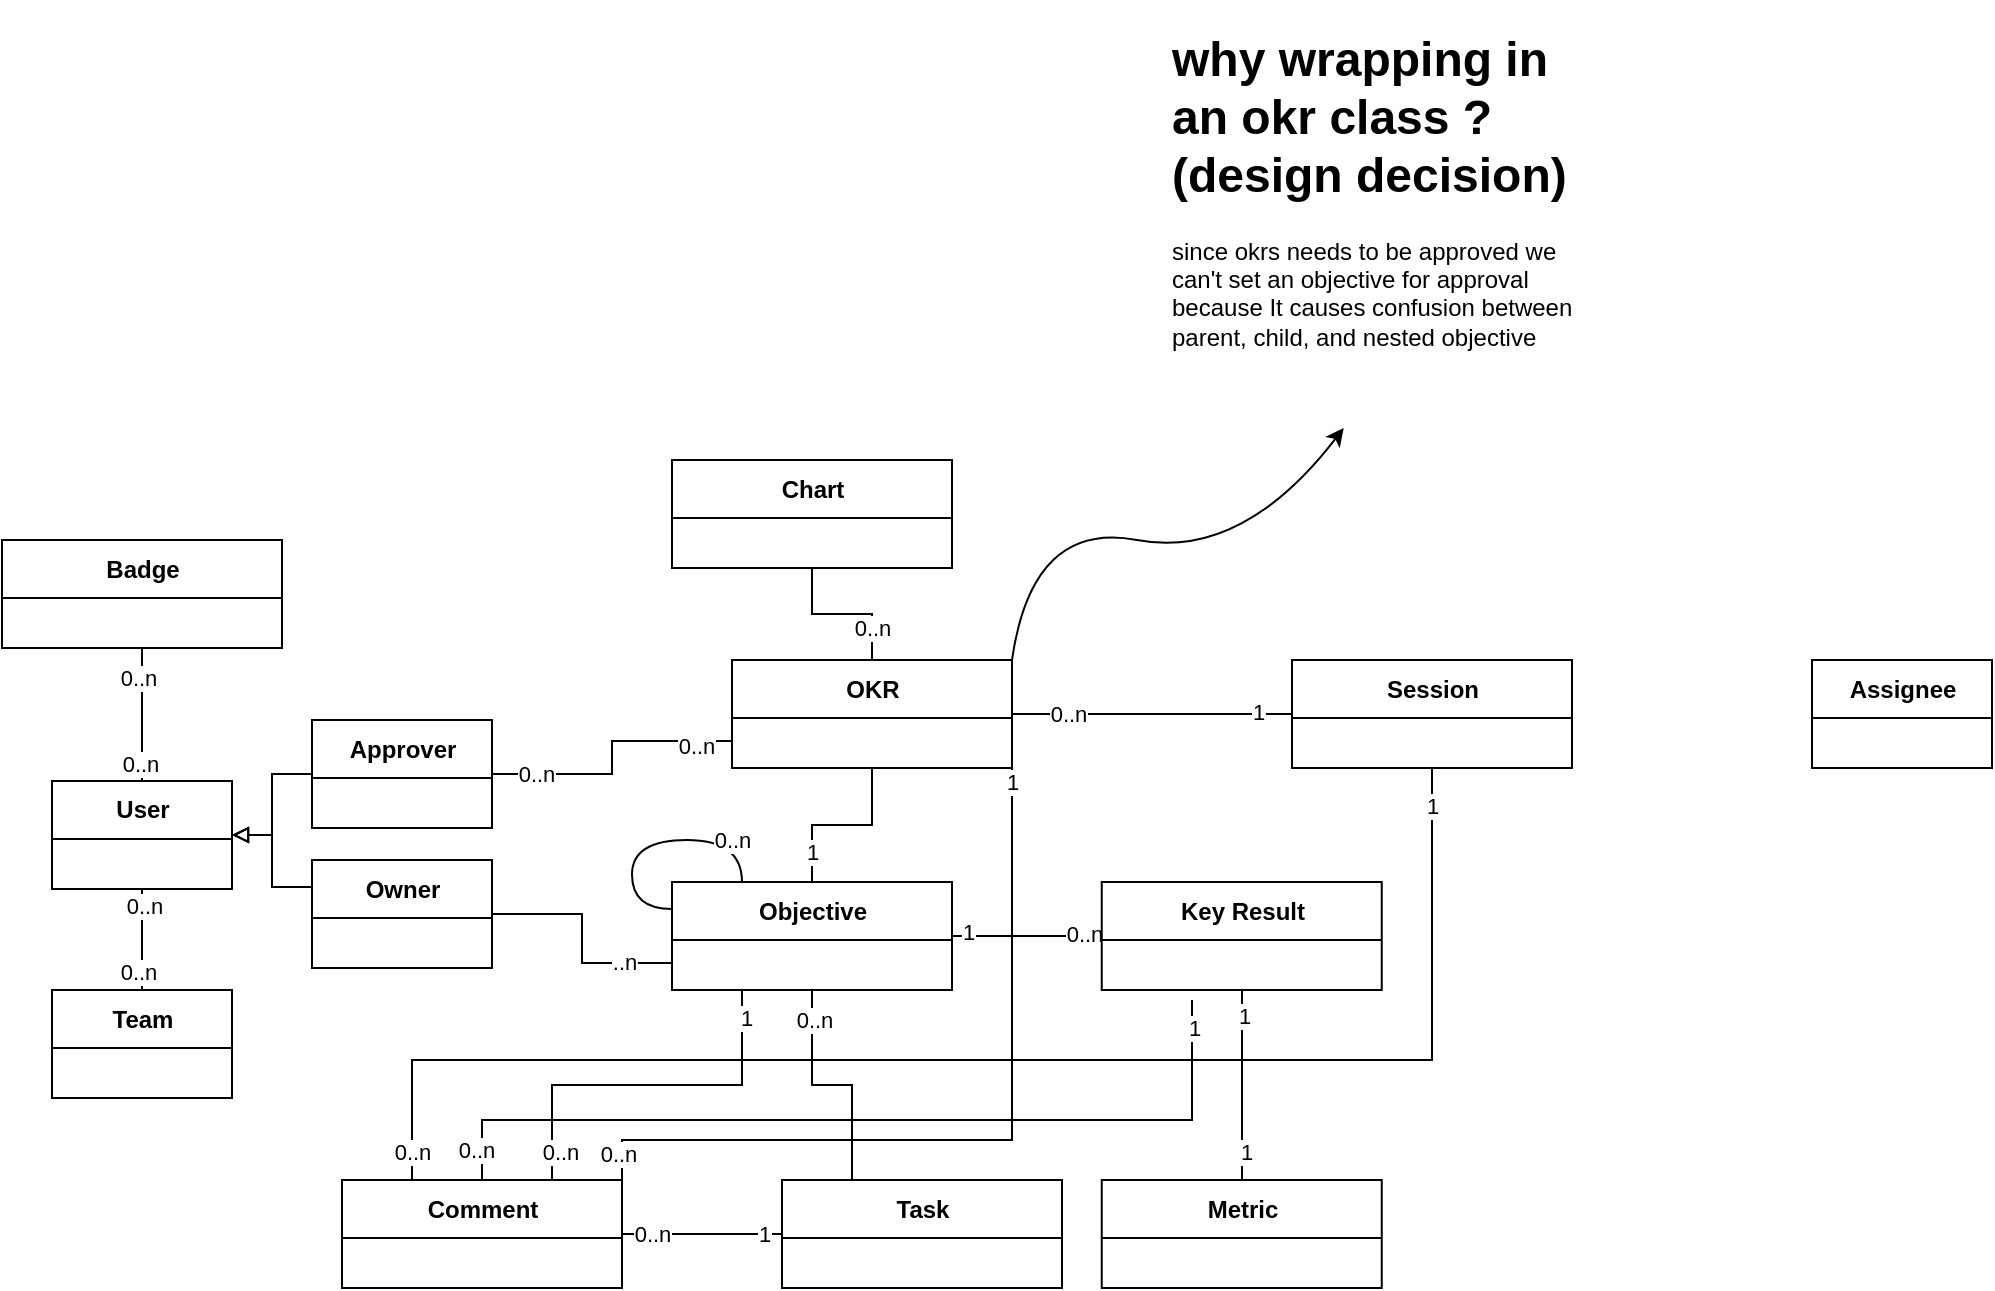 <mxfile version="17.0.0" type="github">
  <diagram id="W5ZfDLvo8_gCMa8vNS1i" name="Page-1">
    <mxGraphModel dx="1869" dy="1716" grid="1" gridSize="10" guides="1" tooltips="1" connect="1" arrows="1" fold="1" page="1" pageScale="1" pageWidth="850" pageHeight="1100" math="0" shadow="0">
      <root>
        <mxCell id="0" />
        <mxCell id="1" parent="0" />
        <mxCell id="dLR3dukY0bsqCnxzX5Ph-73" style="edgeStyle=elbowEdgeStyle;rounded=0;orthogonalLoop=1;jettySize=auto;elbow=vertical;html=1;entryX=0.5;entryY=0;entryDx=0;entryDy=0;endArrow=none;endFill=0;" edge="1" parent="1" source="dLR3dukY0bsqCnxzX5Ph-20" target="dLR3dukY0bsqCnxzX5Ph-38">
          <mxGeometry relative="1" as="geometry" />
        </mxCell>
        <mxCell id="dLR3dukY0bsqCnxzX5Ph-134" value="1" style="edgeLabel;html=1;align=center;verticalAlign=middle;resizable=0;points=[];fontSize=11;fontFamily=Helvetica;fontColor=default;" vertex="1" connectable="0" parent="dLR3dukY0bsqCnxzX5Ph-73">
          <mxGeometry x="0.746" relative="1" as="geometry">
            <mxPoint y="-4" as="offset" />
          </mxGeometry>
        </mxCell>
        <mxCell id="dLR3dukY0bsqCnxzX5Ph-100" style="edgeStyle=elbowEdgeStyle;shape=connector;rounded=0;orthogonalLoop=1;jettySize=auto;html=1;exitX=1;exitY=0.5;exitDx=0;exitDy=0;entryX=0;entryY=0.5;entryDx=0;entryDy=0;labelBackgroundColor=default;fontFamily=Helvetica;fontSize=11;fontColor=default;startArrow=none;startFill=0;endArrow=none;endFill=0;strokeColor=default;" edge="1" parent="1" source="dLR3dukY0bsqCnxzX5Ph-20" target="dLR3dukY0bsqCnxzX5Ph-27">
          <mxGeometry relative="1" as="geometry" />
        </mxCell>
        <mxCell id="dLR3dukY0bsqCnxzX5Ph-104" value="1" style="edgeLabel;html=1;align=center;verticalAlign=middle;resizable=0;points=[];fontSize=11;fontFamily=Helvetica;fontColor=default;" vertex="1" connectable="0" parent="dLR3dukY0bsqCnxzX5Ph-100">
          <mxGeometry x="0.882" y="1" relative="1" as="geometry">
            <mxPoint x="-9" as="offset" />
          </mxGeometry>
        </mxCell>
        <mxCell id="dLR3dukY0bsqCnxzX5Ph-105" value="0..n" style="edgeLabel;html=1;align=center;verticalAlign=middle;resizable=0;points=[];fontSize=11;fontFamily=Helvetica;fontColor=default;" vertex="1" connectable="0" parent="dLR3dukY0bsqCnxzX5Ph-100">
          <mxGeometry x="-0.782" relative="1" as="geometry">
            <mxPoint x="12" as="offset" />
          </mxGeometry>
        </mxCell>
        <mxCell id="dLR3dukY0bsqCnxzX5Ph-20" value="OKR" style="swimlane;fontStyle=1;align=center;verticalAlign=middle;childLayout=stackLayout;horizontal=1;startSize=29;horizontalStack=0;resizeParent=1;resizeParentMax=0;resizeLast=0;collapsible=0;marginBottom=0;html=1;" vertex="1" parent="1">
          <mxGeometry x="210" y="220" width="140" height="54" as="geometry" />
        </mxCell>
        <mxCell id="dLR3dukY0bsqCnxzX5Ph-69" style="edgeStyle=orthogonalEdgeStyle;rounded=0;orthogonalLoop=1;jettySize=auto;html=1;exitX=0;exitY=0.5;exitDx=0;exitDy=0;endArrow=none;endFill=0;" edge="1" parent="1" source="dLR3dukY0bsqCnxzX5Ph-23" target="dLR3dukY0bsqCnxzX5Ph-38">
          <mxGeometry relative="1" as="geometry" />
        </mxCell>
        <mxCell id="dLR3dukY0bsqCnxzX5Ph-70" value="0..n" style="edgeLabel;html=1;align=center;verticalAlign=middle;resizable=0;points=[];" vertex="1" connectable="0" parent="dLR3dukY0bsqCnxzX5Ph-69">
          <mxGeometry x="-0.766" y="-1" relative="1" as="geometry">
            <mxPoint as="offset" />
          </mxGeometry>
        </mxCell>
        <mxCell id="dLR3dukY0bsqCnxzX5Ph-71" value="1" style="edgeLabel;html=1;align=center;verticalAlign=middle;resizable=0;points=[];" vertex="1" connectable="0" parent="dLR3dukY0bsqCnxzX5Ph-69">
          <mxGeometry x="0.787" y="-2" relative="1" as="geometry">
            <mxPoint as="offset" />
          </mxGeometry>
        </mxCell>
        <mxCell id="dLR3dukY0bsqCnxzX5Ph-23" value="Key Result&lt;span style=&quot;color: rgba(0 , 0 , 0 , 0) ; font-family: monospace ; font-size: 0px ; font-weight: 400&quot;&gt;%3CmxGraphModel%3E%3Croot%3E%3CmxCell%20id%3D%220%22%2F%3E%3CmxCell%20id%3D%221%22%20parent%3D%220%22%2F%3E%3CmxCell%20id%3D%222%22%20value%3D%22OKR%22%20style%3D%22swimlane%3BfontStyle%3D1%3Balign%3Dcenter%3BverticalAlign%3Dmiddle%3BchildLayout%3DstackLayout%3Bhorizontal%3D1%3BstartSize%3D29%3BhorizontalStack%3D0%3BresizeParent%3D1%3BresizeParentMax%3D0%3BresizeLast%3D0%3Bcollapsible%3D0%3BmarginBottom%3D0%3Bhtml%3D1%3B%22%20vertex%3D%221%22%20parent%3D%221%22%3E%3CmxGeometry%20x%3D%22230%22%20y%3D%22270%22%20width%3D%22140%22%20height%3D%2254%22%20as%3D%22geometry%22%2F%3E%3C%2FmxCell%3E%3C%2Froot%3E%3C%2FmxGraphModel%3E&lt;/span&gt;&lt;span style=&quot;color: rgba(0 , 0 , 0 , 0) ; font-family: monospace ; font-size: 0px ; font-weight: 400&quot;&gt;%3CmxGraphModel%3E%3Croot%3E%3CmxCell%20id%3D%220%22%2F%3E%3CmxCell%20id%3D%221%22%20parent%3D%220%22%2F%3E%3CmxCell%20id%3D%222%22%20value%3D%22OKR%22%20style%3D%22swimlane%3BfontStyle%3D1%3Balign%3Dcenter%3BverticalAlign%3Dmiddle%3BchildLayout%3DstackLayout%3Bhorizontal%3D1%3BstartSize%3D29%3BhorizontalStack%3D0%3BresizeParent%3D1%3BresizeParentMax%3D0%3BresizeLast%3D0%3Bcollapsible%3D0%3BmarginBottom%3D0%3Bhtml%3D1%3B%22%20vertex%3D%221%22%20parent%3D%221%22%3E%3CmxGeometry%20x%3D%22230%22%20y%3D%22270%22%20width%3D%22140%22%20height%3D%2254%22%20as%3D%22geometry%22%2F%3E%3C%2FmxCell%3E%3C%2Froot%3E%3C%2FmxGraphModel%3E&lt;/span&gt;" style="swimlane;fontStyle=1;align=center;verticalAlign=middle;childLayout=stackLayout;horizontal=1;startSize=29;horizontalStack=0;resizeParent=1;resizeParentMax=0;resizeLast=0;collapsible=0;marginBottom=0;html=1;" vertex="1" parent="1">
          <mxGeometry x="394.87" y="331" width="140" height="54" as="geometry" />
        </mxCell>
        <mxCell id="dLR3dukY0bsqCnxzX5Ph-27" value="Session" style="swimlane;fontStyle=1;align=center;verticalAlign=middle;childLayout=stackLayout;horizontal=1;startSize=29;horizontalStack=0;resizeParent=1;resizeParentMax=0;resizeLast=0;collapsible=0;marginBottom=0;html=1;" vertex="1" parent="1">
          <mxGeometry x="490" y="220" width="140" height="54" as="geometry" />
        </mxCell>
        <mxCell id="dLR3dukY0bsqCnxzX5Ph-96" style="edgeStyle=elbowEdgeStyle;shape=connector;rounded=0;orthogonalLoop=1;jettySize=auto;html=1;exitX=0.5;exitY=1;exitDx=0;exitDy=0;entryX=0.5;entryY=0;entryDx=0;entryDy=0;labelBackgroundColor=default;fontFamily=Helvetica;fontSize=11;fontColor=default;startArrow=none;startFill=0;endArrow=none;endFill=0;strokeColor=default;" edge="1" parent="1" source="dLR3dukY0bsqCnxzX5Ph-28" target="dLR3dukY0bsqCnxzX5Ph-77">
          <mxGeometry relative="1" as="geometry" />
        </mxCell>
        <mxCell id="dLR3dukY0bsqCnxzX5Ph-131" value="0..n" style="edgeLabel;html=1;align=center;verticalAlign=middle;resizable=0;points=[];fontSize=11;fontFamily=Helvetica;fontColor=default;" vertex="1" connectable="0" parent="dLR3dukY0bsqCnxzX5Ph-96">
          <mxGeometry x="0.645" y="-2" relative="1" as="geometry">
            <mxPoint as="offset" />
          </mxGeometry>
        </mxCell>
        <mxCell id="dLR3dukY0bsqCnxzX5Ph-132" value="0..n" style="edgeLabel;html=1;align=center;verticalAlign=middle;resizable=0;points=[];fontSize=11;fontFamily=Helvetica;fontColor=default;" vertex="1" connectable="0" parent="dLR3dukY0bsqCnxzX5Ph-96">
          <mxGeometry x="-0.682" y="1" relative="1" as="geometry">
            <mxPoint as="offset" />
          </mxGeometry>
        </mxCell>
        <mxCell id="dLR3dukY0bsqCnxzX5Ph-28" value="User&lt;span style=&quot;color: rgba(0 , 0 , 0 , 0) ; font-family: monospace ; font-size: 0px ; font-weight: 400&quot;&gt;%3CmxGraphModel%3E%3Croot%3E%3CmxCell%20id%3D%220%22%2F%3E%3CmxCell%20id%3D%221%22%20parent%3D%220%22%2F%3E%3CmxCell%20id%3D%222%22%20value%3D%22Key%20Result%26lt%3Bspan%20style%3D%26quot%3Bcolor%3A%20rgba(0%20%2C%200%20%2C%200%20%2C%200)%20%3B%20font-family%3A%20monospace%20%3B%20font-size%3A%200px%20%3B%20font-weight%3A%20400%26quot%3B%26gt%3B%253CmxGraphModel%253E%253Croot%253E%253CmxCell%2520id%253D%25220%2522%252F%253E%253CmxCell%2520id%253D%25221%2522%2520parent%253D%25220%2522%252F%253E%253CmxCell%2520id%253D%25222%2522%2520value%253D%2522OKR%2522%2520style%253D%2522swimlane%253BfontStyle%253D1%253Balign%253Dcenter%253BverticalAlign%253Dmiddle%253BchildLayout%253DstackLayout%253Bhorizontal%253D1%253BstartSize%253D29%253BhorizontalStack%253D0%253BresizeParent%253D1%253BresizeParentMax%253D0%253BresizeLast%253D0%253Bcollapsible%253D0%253BmarginBottom%253D0%253Bhtml%253D1%253B%2522%2520vertex%253D%25221%2522%2520parent%253D%25221%2522%253E%253CmxGeometry%2520x%253D%2522230%2522%2520y%253D%2522270%2522%2520width%253D%2522140%2522%2520height%253D%252254%2522%2520as%253D%2522geometry%2522%252F%253E%253C%252FmxCell%253E%253C%252Froot%253E%253C%252FmxGraphModel%253E%26lt%3B%2Fspan%26gt%3B%26lt%3Bspan%20style%3D%26quot%3Bcolor%3A%20rgba(0%20%2C%200%20%2C%200%20%2C%200)%20%3B%20font-family%3A%20monospace%20%3B%20font-size%3A%200px%20%3B%20font-weight%3A%20400%26quot%3B%26gt%3B%253CmxGraphModel%253E%253Croot%253E%253CmxCell%2520id%253D%25220%2522%252F%253E%253CmxCell%2520id%253D%25221%2522%2520parent%253D%25220%2522%252F%253E%253CmxCell%2520id%253D%25222%2522%2520value%253D%2522OKR%2522%2520style%253D%2522swimlane%253BfontStyle%253D1%253Balign%253Dcenter%253BverticalAlign%253Dmiddle%253BchildLayout%253DstackLayout%253Bhorizontal%253D1%253BstartSize%253D29%253BhorizontalStack%253D0%253BresizeParent%253D1%253BresizeParentMax%253D0%253BresizeLast%253D0%253Bcollapsible%253D0%253BmarginBottom%253D0%253Bhtml%253D1%253B%2522%2520vertex%253D%25221%2522%2520parent%253D%25221%2522%253E%253CmxGeometry%2520x%253D%2522230%2522%2520y%253D%2522270%2522%2520width%253D%2522140%2522%2520height%253D%252254%2522%2520as%253D%2522geometry%2522%252F%253E%253C%252FmxCell%253E%253C%252Froot%253E%253C%252FmxGraphModel%253E%26lt%3B%2Fspan%26gt%3B%22%20style%3D%22swimlane%3BfontStyle%3D1%3Balign%3Dcenter%3BverticalAlign%3Dmiddle%3BchildLayout%3DstackLayout%3Bhorizontal%3D1%3BstartSize%3D29%3BhorizontalStack%3D0%3BresizeParent%3D1%3BresizeParentMax%3D0%3BresizeLast%3D0%3Bcollapsible%3D0%3BmarginBottom%3D0%3Bhtml%3D1%3B%22%20vertex%3D%221%22%20parent%3D%221%22%3E%3CmxGeometry%20x%3D%22500%22%20y%3D%22350%22%20width%3D%22140%22%20height%3D%2254%22%20as%3D%22geometry%22%2F%3E%3C%2FmxCell%3E%3C%2Froot%3E%3C%2FmxGraphModel%3E&lt;/span&gt;" style="swimlane;fontStyle=1;align=center;verticalAlign=middle;childLayout=stackLayout;horizontal=1;startSize=29;horizontalStack=0;resizeParent=1;resizeParentMax=0;resizeLast=0;collapsible=0;marginBottom=0;html=1;" vertex="1" parent="1">
          <mxGeometry x="-130" y="280.5" width="90" height="54" as="geometry" />
        </mxCell>
        <mxCell id="dLR3dukY0bsqCnxzX5Ph-62" style="edgeStyle=elbowEdgeStyle;rounded=0;orthogonalLoop=1;jettySize=auto;html=1;entryX=0;entryY=0.75;entryDx=0;entryDy=0;endArrow=none;endFill=0;exitX=1;exitY=0.5;exitDx=0;exitDy=0;" edge="1" parent="1" source="dLR3dukY0bsqCnxzX5Ph-29" target="dLR3dukY0bsqCnxzX5Ph-38">
          <mxGeometry relative="1" as="geometry" />
        </mxCell>
        <mxCell id="dLR3dukY0bsqCnxzX5Ph-65" value="..n" style="edgeLabel;html=1;align=center;verticalAlign=middle;resizable=0;points=[];" vertex="1" connectable="0" parent="dLR3dukY0bsqCnxzX5Ph-62">
          <mxGeometry x="0.901" y="1" relative="1" as="geometry">
            <mxPoint x="-19" as="offset" />
          </mxGeometry>
        </mxCell>
        <mxCell id="dLR3dukY0bsqCnxzX5Ph-98" style="edgeStyle=elbowEdgeStyle;shape=connector;rounded=0;orthogonalLoop=1;jettySize=auto;html=1;exitX=0;exitY=0.25;exitDx=0;exitDy=0;entryX=1;entryY=0.5;entryDx=0;entryDy=0;labelBackgroundColor=default;fontFamily=Helvetica;fontSize=11;fontColor=default;startArrow=none;startFill=0;endArrow=block;endFill=0;strokeColor=default;" edge="1" parent="1" source="dLR3dukY0bsqCnxzX5Ph-29" target="dLR3dukY0bsqCnxzX5Ph-28">
          <mxGeometry relative="1" as="geometry" />
        </mxCell>
        <mxCell id="dLR3dukY0bsqCnxzX5Ph-29" value="Owner" style="swimlane;fontStyle=1;align=center;verticalAlign=middle;childLayout=stackLayout;horizontal=1;startSize=29;horizontalStack=0;resizeParent=1;resizeParentMax=0;resizeLast=0;collapsible=0;marginBottom=0;html=1;" vertex="1" parent="1">
          <mxGeometry y="320" width="90" height="54" as="geometry" />
        </mxCell>
        <mxCell id="dLR3dukY0bsqCnxzX5Ph-30" value="Assignee" style="swimlane;fontStyle=1;align=center;verticalAlign=middle;childLayout=stackLayout;horizontal=1;startSize=29;horizontalStack=0;resizeParent=1;resizeParentMax=0;resizeLast=0;collapsible=0;marginBottom=0;html=1;" vertex="1" parent="1">
          <mxGeometry x="750" y="220" width="90" height="54" as="geometry" />
        </mxCell>
        <mxCell id="dLR3dukY0bsqCnxzX5Ph-118" style="edgeStyle=elbowEdgeStyle;shape=connector;rounded=0;orthogonalLoop=1;jettySize=auto;elbow=vertical;html=1;entryX=0.5;entryY=0;entryDx=0;entryDy=0;labelBackgroundColor=default;fontFamily=Helvetica;fontSize=11;fontColor=default;startArrow=none;startFill=0;endArrow=none;endFill=0;strokeColor=default;" edge="1" parent="1" source="dLR3dukY0bsqCnxzX5Ph-31" target="dLR3dukY0bsqCnxzX5Ph-28">
          <mxGeometry relative="1" as="geometry" />
        </mxCell>
        <mxCell id="dLR3dukY0bsqCnxzX5Ph-119" value="0..n" style="edgeLabel;html=1;align=center;verticalAlign=middle;resizable=0;points=[];fontSize=11;fontFamily=Helvetica;fontColor=default;" vertex="1" connectable="0" parent="dLR3dukY0bsqCnxzX5Ph-118">
          <mxGeometry x="0.725" y="-1" relative="1" as="geometry">
            <mxPoint as="offset" />
          </mxGeometry>
        </mxCell>
        <mxCell id="dLR3dukY0bsqCnxzX5Ph-120" value="0..n" style="edgeLabel;html=1;align=center;verticalAlign=middle;resizable=0;points=[];fontSize=11;fontFamily=Helvetica;fontColor=default;" vertex="1" connectable="0" parent="dLR3dukY0bsqCnxzX5Ph-118">
          <mxGeometry x="-0.549" y="-2" relative="1" as="geometry">
            <mxPoint as="offset" />
          </mxGeometry>
        </mxCell>
        <mxCell id="dLR3dukY0bsqCnxzX5Ph-31" value="Badge" style="swimlane;fontStyle=1;align=center;verticalAlign=middle;childLayout=stackLayout;horizontal=1;startSize=29;horizontalStack=0;resizeParent=1;resizeParentMax=0;resizeLast=0;collapsible=0;marginBottom=0;html=1;" vertex="1" parent="1">
          <mxGeometry x="-155" y="160" width="140" height="54" as="geometry" />
        </mxCell>
        <mxCell id="dLR3dukY0bsqCnxzX5Ph-112" style="edgeStyle=elbowEdgeStyle;shape=connector;rounded=0;orthogonalLoop=1;jettySize=auto;html=1;exitX=0.75;exitY=0;exitDx=0;exitDy=0;entryX=0.25;entryY=1;entryDx=0;entryDy=0;labelBackgroundColor=default;fontFamily=Helvetica;fontSize=11;fontColor=default;startArrow=none;startFill=0;endArrow=none;endFill=0;strokeColor=default;elbow=vertical;" edge="1" parent="1" source="dLR3dukY0bsqCnxzX5Ph-32" target="dLR3dukY0bsqCnxzX5Ph-38">
          <mxGeometry relative="1" as="geometry" />
        </mxCell>
        <mxCell id="dLR3dukY0bsqCnxzX5Ph-113" value="1" style="edgeLabel;html=1;align=center;verticalAlign=middle;resizable=0;points=[];fontSize=11;fontFamily=Helvetica;fontColor=default;" vertex="1" connectable="0" parent="dLR3dukY0bsqCnxzX5Ph-112">
          <mxGeometry x="0.859" y="-2" relative="1" as="geometry">
            <mxPoint as="offset" />
          </mxGeometry>
        </mxCell>
        <mxCell id="dLR3dukY0bsqCnxzX5Ph-114" value="0..n" style="edgeLabel;html=1;align=center;verticalAlign=middle;resizable=0;points=[];fontSize=11;fontFamily=Helvetica;fontColor=default;" vertex="1" connectable="0" parent="dLR3dukY0bsqCnxzX5Ph-112">
          <mxGeometry x="-0.849" y="-4" relative="1" as="geometry">
            <mxPoint as="offset" />
          </mxGeometry>
        </mxCell>
        <mxCell id="dLR3dukY0bsqCnxzX5Ph-115" style="edgeStyle=elbowEdgeStyle;shape=connector;rounded=0;orthogonalLoop=1;jettySize=auto;elbow=vertical;html=1;entryX=0;entryY=0.5;entryDx=0;entryDy=0;labelBackgroundColor=default;fontFamily=Helvetica;fontSize=11;fontColor=default;startArrow=none;startFill=0;endArrow=none;endFill=0;strokeColor=default;" edge="1" parent="1" source="dLR3dukY0bsqCnxzX5Ph-32" target="dLR3dukY0bsqCnxzX5Ph-33">
          <mxGeometry relative="1" as="geometry">
            <Array as="points">
              <mxPoint x="180" y="507" />
            </Array>
          </mxGeometry>
        </mxCell>
        <mxCell id="dLR3dukY0bsqCnxzX5Ph-124" value="0..n" style="edgeLabel;html=1;align=center;verticalAlign=middle;resizable=0;points=[];fontSize=11;fontFamily=Helvetica;fontColor=default;" vertex="1" connectable="0" parent="dLR3dukY0bsqCnxzX5Ph-115">
          <mxGeometry x="-0.054" y="1" relative="1" as="geometry">
            <mxPoint x="-23" y="1" as="offset" />
          </mxGeometry>
        </mxCell>
        <mxCell id="dLR3dukY0bsqCnxzX5Ph-125" value="1" style="edgeLabel;html=1;align=center;verticalAlign=middle;resizable=0;points=[];fontSize=11;fontFamily=Helvetica;fontColor=default;" vertex="1" connectable="0" parent="dLR3dukY0bsqCnxzX5Ph-115">
          <mxGeometry x="0.776" relative="1" as="geometry">
            <mxPoint as="offset" />
          </mxGeometry>
        </mxCell>
        <mxCell id="dLR3dukY0bsqCnxzX5Ph-126" style="edgeStyle=elbowEdgeStyle;shape=connector;rounded=0;orthogonalLoop=1;jettySize=auto;elbow=vertical;html=1;exitX=0.5;exitY=0;exitDx=0;exitDy=0;labelBackgroundColor=default;fontFamily=Helvetica;fontSize=11;fontColor=default;startArrow=none;startFill=0;endArrow=none;endFill=0;strokeColor=default;" edge="1" parent="1" source="dLR3dukY0bsqCnxzX5Ph-32">
          <mxGeometry relative="1" as="geometry">
            <mxPoint x="440" y="390" as="targetPoint" />
            <Array as="points">
              <mxPoint x="260" y="450" />
            </Array>
          </mxGeometry>
        </mxCell>
        <mxCell id="dLR3dukY0bsqCnxzX5Ph-127" value="1" style="edgeLabel;html=1;align=center;verticalAlign=middle;resizable=0;points=[];fontSize=11;fontFamily=Helvetica;fontColor=default;" vertex="1" connectable="0" parent="dLR3dukY0bsqCnxzX5Ph-126">
          <mxGeometry x="0.939" y="-1" relative="1" as="geometry">
            <mxPoint as="offset" />
          </mxGeometry>
        </mxCell>
        <mxCell id="dLR3dukY0bsqCnxzX5Ph-128" value="0..n" style="edgeLabel;html=1;align=center;verticalAlign=middle;resizable=0;points=[];fontSize=11;fontFamily=Helvetica;fontColor=default;" vertex="1" connectable="0" parent="dLR3dukY0bsqCnxzX5Ph-126">
          <mxGeometry x="-0.93" y="3" relative="1" as="geometry">
            <mxPoint as="offset" />
          </mxGeometry>
        </mxCell>
        <mxCell id="dLR3dukY0bsqCnxzX5Ph-135" style="edgeStyle=elbowEdgeStyle;shape=connector;rounded=0;orthogonalLoop=1;jettySize=auto;elbow=vertical;html=1;exitX=0.25;exitY=0;exitDx=0;exitDy=0;entryX=0.5;entryY=1;entryDx=0;entryDy=0;labelBackgroundColor=default;fontFamily=Helvetica;fontSize=11;fontColor=default;startArrow=none;startFill=0;endArrow=none;endFill=0;strokeColor=default;" edge="1" parent="1" source="dLR3dukY0bsqCnxzX5Ph-32" target="dLR3dukY0bsqCnxzX5Ph-27">
          <mxGeometry relative="1" as="geometry">
            <Array as="points">
              <mxPoint x="250" y="420" />
            </Array>
          </mxGeometry>
        </mxCell>
        <mxCell id="dLR3dukY0bsqCnxzX5Ph-136" value="1" style="edgeLabel;html=1;align=center;verticalAlign=middle;resizable=0;points=[];fontSize=11;fontFamily=Helvetica;fontColor=default;" vertex="1" connectable="0" parent="dLR3dukY0bsqCnxzX5Ph-135">
          <mxGeometry x="0.949" relative="1" as="geometry">
            <mxPoint as="offset" />
          </mxGeometry>
        </mxCell>
        <mxCell id="dLR3dukY0bsqCnxzX5Ph-137" value="0..n" style="edgeLabel;html=1;align=center;verticalAlign=middle;resizable=0;points=[];fontSize=11;fontFamily=Helvetica;fontColor=default;" vertex="1" connectable="0" parent="dLR3dukY0bsqCnxzX5Ph-135">
          <mxGeometry x="-0.96" relative="1" as="geometry">
            <mxPoint as="offset" />
          </mxGeometry>
        </mxCell>
        <mxCell id="dLR3dukY0bsqCnxzX5Ph-138" style="edgeStyle=elbowEdgeStyle;shape=connector;rounded=0;orthogonalLoop=1;jettySize=auto;elbow=vertical;html=1;exitX=1;exitY=0;exitDx=0;exitDy=0;labelBackgroundColor=default;fontFamily=Helvetica;fontSize=11;fontColor=default;startArrow=none;startFill=0;endArrow=none;endFill=0;strokeColor=default;entryX=1;entryY=1;entryDx=0;entryDy=0;" edge="1" parent="1" source="dLR3dukY0bsqCnxzX5Ph-32" target="dLR3dukY0bsqCnxzX5Ph-20">
          <mxGeometry relative="1" as="geometry">
            <mxPoint x="340" y="270" as="targetPoint" />
            <Array as="points">
              <mxPoint x="240" y="460" />
            </Array>
          </mxGeometry>
        </mxCell>
        <mxCell id="dLR3dukY0bsqCnxzX5Ph-139" value="0..n" style="edgeLabel;html=1;align=center;verticalAlign=middle;resizable=0;points=[];fontSize=11;fontFamily=Helvetica;fontColor=default;" vertex="1" connectable="0" parent="dLR3dukY0bsqCnxzX5Ph-138">
          <mxGeometry x="-0.934" y="2" relative="1" as="geometry">
            <mxPoint as="offset" />
          </mxGeometry>
        </mxCell>
        <mxCell id="dLR3dukY0bsqCnxzX5Ph-140" value="1" style="edgeLabel;html=1;align=center;verticalAlign=middle;resizable=0;points=[];fontSize=11;fontFamily=Helvetica;fontColor=default;" vertex="1" connectable="0" parent="dLR3dukY0bsqCnxzX5Ph-138">
          <mxGeometry x="0.964" relative="1" as="geometry">
            <mxPoint as="offset" />
          </mxGeometry>
        </mxCell>
        <mxCell id="dLR3dukY0bsqCnxzX5Ph-32" value="Comment" style="swimlane;fontStyle=1;align=center;verticalAlign=middle;childLayout=stackLayout;horizontal=1;startSize=29;horizontalStack=0;resizeParent=1;resizeParentMax=0;resizeLast=0;collapsible=0;marginBottom=0;html=1;" vertex="1" parent="1">
          <mxGeometry x="15" y="480" width="140" height="54" as="geometry" />
        </mxCell>
        <mxCell id="dLR3dukY0bsqCnxzX5Ph-33" value="Task" style="swimlane;fontStyle=1;align=center;verticalAlign=middle;childLayout=stackLayout;horizontal=1;startSize=29;horizontalStack=0;resizeParent=1;resizeParentMax=0;resizeLast=0;collapsible=0;marginBottom=0;html=1;" vertex="1" parent="1">
          <mxGeometry x="235" y="480" width="140" height="54" as="geometry" />
        </mxCell>
        <mxCell id="dLR3dukY0bsqCnxzX5Ph-74" style="edgeStyle=elbowEdgeStyle;rounded=0;orthogonalLoop=1;jettySize=auto;html=1;endArrow=none;endFill=0;entryX=0;entryY=0.75;entryDx=0;entryDy=0;exitX=1;exitY=0.5;exitDx=0;exitDy=0;" edge="1" parent="1" source="dLR3dukY0bsqCnxzX5Ph-35" target="dLR3dukY0bsqCnxzX5Ph-20">
          <mxGeometry relative="1" as="geometry" />
        </mxCell>
        <mxCell id="dLR3dukY0bsqCnxzX5Ph-75" value="0..n" style="edgeLabel;html=1;align=center;verticalAlign=middle;resizable=0;points=[];" vertex="1" connectable="0" parent="dLR3dukY0bsqCnxzX5Ph-74">
          <mxGeometry x="0.876" y="-2" relative="1" as="geometry">
            <mxPoint x="-10" as="offset" />
          </mxGeometry>
        </mxCell>
        <mxCell id="dLR3dukY0bsqCnxzX5Ph-76" value="0..n" style="edgeLabel;html=1;align=center;verticalAlign=middle;resizable=0;points=[];" vertex="1" connectable="0" parent="dLR3dukY0bsqCnxzX5Ph-74">
          <mxGeometry x="-0.838" relative="1" as="geometry">
            <mxPoint x="11" as="offset" />
          </mxGeometry>
        </mxCell>
        <mxCell id="dLR3dukY0bsqCnxzX5Ph-97" style="edgeStyle=elbowEdgeStyle;shape=connector;rounded=0;orthogonalLoop=1;jettySize=auto;html=1;exitX=0;exitY=0.5;exitDx=0;exitDy=0;entryX=1;entryY=0.5;entryDx=0;entryDy=0;labelBackgroundColor=default;fontFamily=Helvetica;fontSize=11;fontColor=default;startArrow=none;startFill=0;endArrow=block;endFill=0;strokeColor=default;" edge="1" parent="1" source="dLR3dukY0bsqCnxzX5Ph-35" target="dLR3dukY0bsqCnxzX5Ph-28">
          <mxGeometry relative="1" as="geometry" />
        </mxCell>
        <mxCell id="dLR3dukY0bsqCnxzX5Ph-35" value="Approver" style="swimlane;fontStyle=1;align=center;verticalAlign=middle;childLayout=stackLayout;horizontal=1;startSize=29;horizontalStack=0;resizeParent=1;resizeParentMax=0;resizeLast=0;collapsible=0;marginBottom=0;html=1;" vertex="1" parent="1">
          <mxGeometry y="250" width="90" height="54" as="geometry" />
        </mxCell>
        <mxCell id="dLR3dukY0bsqCnxzX5Ph-107" style="edgeStyle=elbowEdgeStyle;shape=connector;rounded=0;orthogonalLoop=1;jettySize=auto;html=1;entryX=0.5;entryY=1;entryDx=0;entryDy=0;labelBackgroundColor=default;fontFamily=Helvetica;fontSize=11;fontColor=default;startArrow=none;startFill=0;endArrow=none;endFill=0;strokeColor=default;" edge="1" parent="1" source="dLR3dukY0bsqCnxzX5Ph-36" target="dLR3dukY0bsqCnxzX5Ph-23">
          <mxGeometry relative="1" as="geometry" />
        </mxCell>
        <mxCell id="dLR3dukY0bsqCnxzX5Ph-108" value="1" style="edgeLabel;html=1;align=center;verticalAlign=middle;resizable=0;points=[];fontSize=11;fontFamily=Helvetica;fontColor=default;" vertex="1" connectable="0" parent="dLR3dukY0bsqCnxzX5Ph-107">
          <mxGeometry x="-0.707" y="-2" relative="1" as="geometry">
            <mxPoint as="offset" />
          </mxGeometry>
        </mxCell>
        <mxCell id="dLR3dukY0bsqCnxzX5Ph-109" value="1" style="edgeLabel;html=1;align=center;verticalAlign=middle;resizable=0;points=[];fontSize=11;fontFamily=Helvetica;fontColor=default;" vertex="1" connectable="0" parent="dLR3dukY0bsqCnxzX5Ph-107">
          <mxGeometry x="0.728" y="-1" relative="1" as="geometry">
            <mxPoint as="offset" />
          </mxGeometry>
        </mxCell>
        <mxCell id="dLR3dukY0bsqCnxzX5Ph-36" value="Metric" style="swimlane;fontStyle=1;align=center;verticalAlign=middle;childLayout=stackLayout;horizontal=1;startSize=29;horizontalStack=0;resizeParent=1;resizeParentMax=0;resizeLast=0;collapsible=0;marginBottom=0;html=1;" vertex="1" parent="1">
          <mxGeometry x="394.87" y="480" width="140" height="54" as="geometry" />
        </mxCell>
        <mxCell id="dLR3dukY0bsqCnxzX5Ph-57" value="" style="group" vertex="1" connectable="0" parent="1">
          <mxGeometry x="170" y="320" width="150" height="65" as="geometry" />
        </mxCell>
        <mxCell id="dLR3dukY0bsqCnxzX5Ph-38" value="Objective" style="swimlane;fontStyle=1;align=center;verticalAlign=middle;childLayout=stackLayout;horizontal=1;startSize=29;horizontalStack=0;resizeParent=1;resizeParentMax=0;resizeLast=0;collapsible=0;marginBottom=0;html=1;" vertex="1" parent="dLR3dukY0bsqCnxzX5Ph-57">
          <mxGeometry x="10" y="11" width="140" height="54" as="geometry" />
        </mxCell>
        <mxCell id="dLR3dukY0bsqCnxzX5Ph-55" style="edgeStyle=orthogonalEdgeStyle;rounded=0;orthogonalLoop=1;jettySize=auto;html=1;exitX=0;exitY=0.25;exitDx=0;exitDy=0;entryX=0.25;entryY=0;entryDx=0;entryDy=0;endArrow=none;endFill=0;curved=1;" edge="1" parent="dLR3dukY0bsqCnxzX5Ph-57" source="dLR3dukY0bsqCnxzX5Ph-38" target="dLR3dukY0bsqCnxzX5Ph-38">
          <mxGeometry relative="1" as="geometry">
            <Array as="points">
              <mxPoint x="-10" y="25" />
              <mxPoint x="-10" y="-10" />
              <mxPoint x="45" y="-10" />
            </Array>
          </mxGeometry>
        </mxCell>
        <mxCell id="dLR3dukY0bsqCnxzX5Ph-56" value="0..n" style="edgeLabel;html=1;align=center;verticalAlign=middle;resizable=0;points=[];" vertex="1" connectable="0" parent="dLR3dukY0bsqCnxzX5Ph-55">
          <mxGeometry x="0.473" y="-2" relative="1" as="geometry">
            <mxPoint x="8" y="-2" as="offset" />
          </mxGeometry>
        </mxCell>
        <mxCell id="dLR3dukY0bsqCnxzX5Ph-58" style="rounded=0;orthogonalLoop=1;jettySize=auto;html=1;entryX=0.25;entryY=0;entryDx=0;entryDy=0;endArrow=none;endFill=0;edgeStyle=orthogonalEdgeStyle;" edge="1" parent="1" source="dLR3dukY0bsqCnxzX5Ph-38" target="dLR3dukY0bsqCnxzX5Ph-33">
          <mxGeometry relative="1" as="geometry" />
        </mxCell>
        <mxCell id="dLR3dukY0bsqCnxzX5Ph-61" value="0..n" style="edgeLabel;html=1;align=center;verticalAlign=middle;resizable=0;points=[];" vertex="1" connectable="0" parent="dLR3dukY0bsqCnxzX5Ph-58">
          <mxGeometry x="-0.746" y="1" relative="1" as="geometry">
            <mxPoint as="offset" />
          </mxGeometry>
        </mxCell>
        <mxCell id="dLR3dukY0bsqCnxzX5Ph-67" value="&lt;h1&gt;why wrapping in an okr class ? (design decision)&lt;/h1&gt;&lt;p&gt;since okrs needs to be approved we can&#39;t set an objective for approval because It causes confusion between parent, child, and nested objective&lt;/p&gt;" style="text;html=1;strokeColor=none;fillColor=none;spacing=5;spacingTop=-20;whiteSpace=wrap;overflow=hidden;rounded=0;sketch=1;" vertex="1" parent="1">
          <mxGeometry x="425" y="-100" width="220" height="200" as="geometry" />
        </mxCell>
        <mxCell id="dLR3dukY0bsqCnxzX5Ph-77" value="Team" style="swimlane;fontStyle=1;align=center;verticalAlign=middle;childLayout=stackLayout;horizontal=1;startSize=29;horizontalStack=0;resizeParent=1;resizeParentMax=0;resizeLast=0;collapsible=0;marginBottom=0;html=1;" vertex="1" parent="1">
          <mxGeometry x="-130" y="385" width="90" height="54" as="geometry" />
        </mxCell>
        <mxCell id="dLR3dukY0bsqCnxzX5Ph-122" style="edgeStyle=elbowEdgeStyle;shape=connector;rounded=0;orthogonalLoop=1;jettySize=auto;elbow=vertical;html=1;entryX=0.5;entryY=0;entryDx=0;entryDy=0;labelBackgroundColor=default;fontFamily=Helvetica;fontSize=11;fontColor=default;startArrow=none;startFill=0;endArrow=none;endFill=0;strokeColor=default;" edge="1" parent="1" source="dLR3dukY0bsqCnxzX5Ph-121" target="dLR3dukY0bsqCnxzX5Ph-20">
          <mxGeometry relative="1" as="geometry" />
        </mxCell>
        <mxCell id="dLR3dukY0bsqCnxzX5Ph-123" value="0..n" style="edgeLabel;html=1;align=center;verticalAlign=middle;resizable=0;points=[];fontSize=11;fontFamily=Helvetica;fontColor=default;" vertex="1" connectable="0" parent="dLR3dukY0bsqCnxzX5Ph-122">
          <mxGeometry x="0.584" relative="1" as="geometry">
            <mxPoint as="offset" />
          </mxGeometry>
        </mxCell>
        <mxCell id="dLR3dukY0bsqCnxzX5Ph-121" value="Chart" style="swimlane;fontStyle=1;align=center;verticalAlign=middle;childLayout=stackLayout;horizontal=1;startSize=29;horizontalStack=0;resizeParent=1;resizeParentMax=0;resizeLast=0;collapsible=0;marginBottom=0;html=1;" vertex="1" parent="1">
          <mxGeometry x="180" y="120" width="140" height="54" as="geometry" />
        </mxCell>
        <mxCell id="dLR3dukY0bsqCnxzX5Ph-130" value="" style="curved=1;endArrow=classic;html=1;rounded=0;labelBackgroundColor=default;fontFamily=Helvetica;fontSize=11;fontColor=default;strokeColor=default;shape=connector;elbow=vertical;entryX=0.413;entryY=1.02;entryDx=0;entryDy=0;entryPerimeter=0;exitX=1;exitY=0;exitDx=0;exitDy=0;" edge="1" parent="1" source="dLR3dukY0bsqCnxzX5Ph-20" target="dLR3dukY0bsqCnxzX5Ph-67">
          <mxGeometry width="50" height="50" relative="1" as="geometry">
            <mxPoint x="70" y="290" as="sourcePoint" />
            <mxPoint x="120" y="240" as="targetPoint" />
            <Array as="points">
              <mxPoint x="360" y="150" />
              <mxPoint x="465" y="170" />
            </Array>
          </mxGeometry>
        </mxCell>
      </root>
    </mxGraphModel>
  </diagram>
</mxfile>
